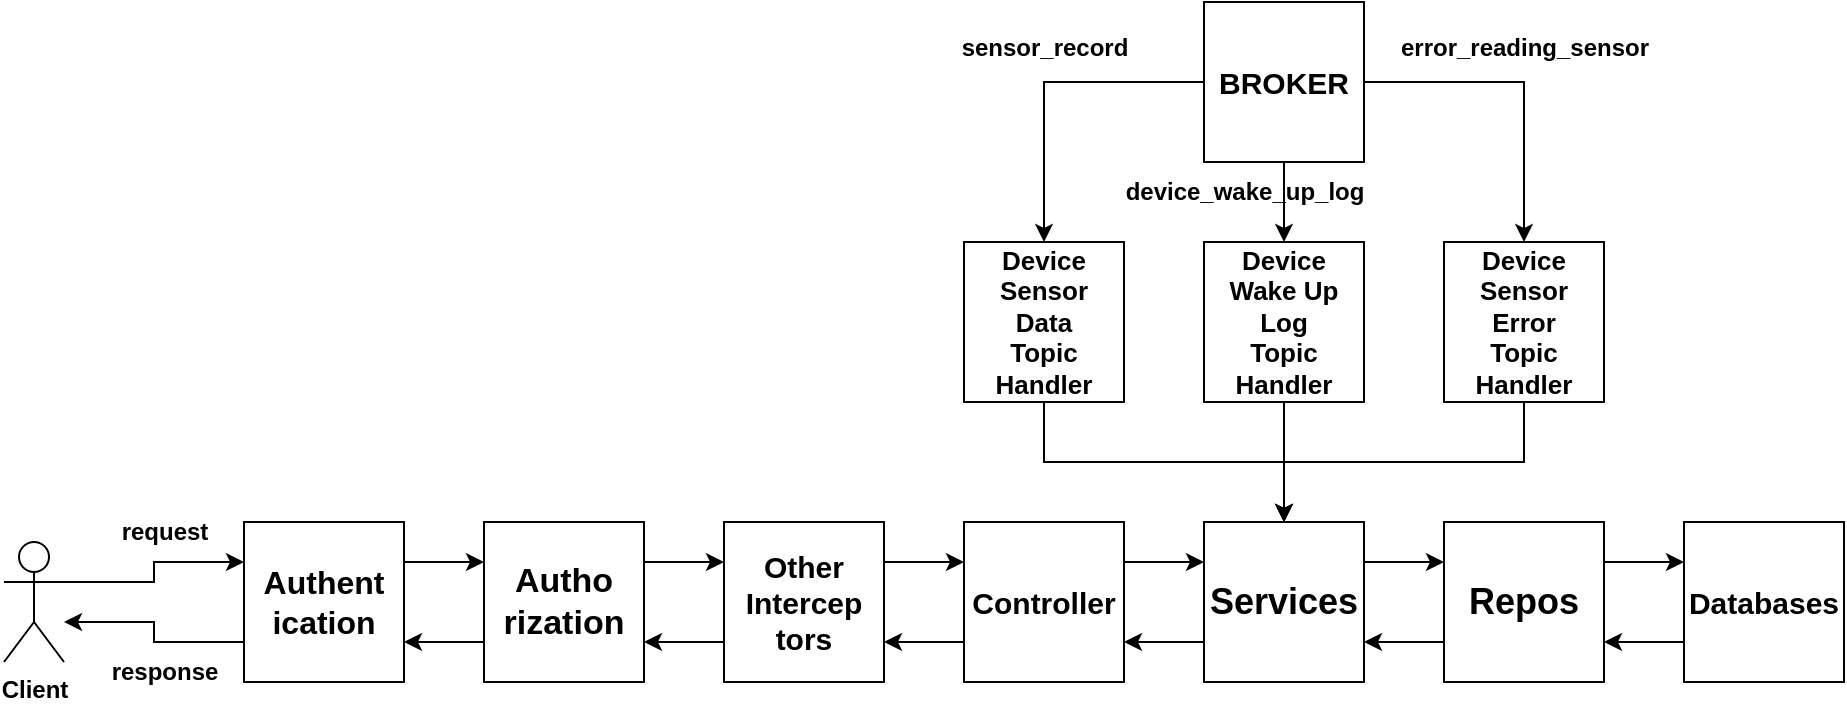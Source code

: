 <mxfile version="21.2.8" type="device">
  <diagram name="Página-1" id="25_J81vsoXbhFpEccH_g">
    <mxGraphModel dx="1782" dy="1734" grid="1" gridSize="10" guides="1" tooltips="1" connect="1" arrows="1" fold="1" page="1" pageScale="1" pageWidth="827" pageHeight="1169" math="0" shadow="0">
      <root>
        <mxCell id="0" />
        <mxCell id="1" parent="0" />
        <mxCell id="nkwGCczfAGlpAY-gFfY7-3" style="edgeStyle=orthogonalEdgeStyle;rounded=0;orthogonalLoop=1;jettySize=auto;html=1;entryX=0;entryY=0.25;entryDx=0;entryDy=0;fontStyle=1" parent="1" source="nkwGCczfAGlpAY-gFfY7-1" target="nkwGCczfAGlpAY-gFfY7-2" edge="1">
          <mxGeometry relative="1" as="geometry">
            <Array as="points">
              <mxPoint x="-5" y="270" />
              <mxPoint x="-5" y="260" />
            </Array>
          </mxGeometry>
        </mxCell>
        <mxCell id="nkwGCczfAGlpAY-gFfY7-1" value="Client" style="shape=umlActor;verticalLabelPosition=bottom;verticalAlign=top;html=1;outlineConnect=0;fontStyle=1" parent="1" vertex="1">
          <mxGeometry x="-80" y="250" width="30" height="60" as="geometry" />
        </mxCell>
        <mxCell id="nkwGCczfAGlpAY-gFfY7-5" value="" style="edgeStyle=orthogonalEdgeStyle;rounded=0;orthogonalLoop=1;jettySize=auto;html=1;exitX=1;exitY=0.25;exitDx=0;exitDy=0;fontStyle=1" parent="1" source="nkwGCczfAGlpAY-gFfY7-2" target="nkwGCczfAGlpAY-gFfY7-4" edge="1">
          <mxGeometry relative="1" as="geometry">
            <Array as="points">
              <mxPoint x="180" y="260" />
              <mxPoint x="180" y="260" />
            </Array>
          </mxGeometry>
        </mxCell>
        <mxCell id="nkwGCczfAGlpAY-gFfY7-24" style="edgeStyle=orthogonalEdgeStyle;rounded=0;orthogonalLoop=1;jettySize=auto;html=1;exitX=0;exitY=0.75;exitDx=0;exitDy=0;fontStyle=1" parent="1" source="nkwGCczfAGlpAY-gFfY7-2" target="nkwGCczfAGlpAY-gFfY7-1" edge="1">
          <mxGeometry relative="1" as="geometry">
            <Array as="points">
              <mxPoint x="-5" y="300" />
              <mxPoint x="-5" y="290" />
            </Array>
          </mxGeometry>
        </mxCell>
        <mxCell id="nkwGCczfAGlpAY-gFfY7-2" value="Authent&lt;br style=&quot;font-size: 16px;&quot;&gt;ication" style="aspect=fixed;fontStyle=1;fontSize=16;glass=0;shadow=0;rounded=0;html=1;whiteSpace=wrap;labelBackgroundColor=none;" parent="1" vertex="1">
          <mxGeometry x="40" y="240" width="80" height="80" as="geometry" />
        </mxCell>
        <mxCell id="nkwGCczfAGlpAY-gFfY7-23" style="edgeStyle=orthogonalEdgeStyle;rounded=0;orthogonalLoop=1;jettySize=auto;html=1;exitX=0;exitY=0.75;exitDx=0;exitDy=0;entryX=1;entryY=0.75;entryDx=0;entryDy=0;fontStyle=1" parent="1" source="nkwGCczfAGlpAY-gFfY7-4" target="nkwGCczfAGlpAY-gFfY7-2" edge="1">
          <mxGeometry relative="1" as="geometry" />
        </mxCell>
        <mxCell id="nkwGCczfAGlpAY-gFfY7-50" style="edgeStyle=orthogonalEdgeStyle;rounded=0;orthogonalLoop=1;jettySize=auto;html=1;" parent="1" source="nkwGCczfAGlpAY-gFfY7-4" target="nkwGCczfAGlpAY-gFfY7-49" edge="1">
          <mxGeometry relative="1" as="geometry">
            <Array as="points">
              <mxPoint x="260" y="260" />
              <mxPoint x="260" y="260" />
            </Array>
          </mxGeometry>
        </mxCell>
        <mxCell id="nkwGCczfAGlpAY-gFfY7-4" value="Autho&lt;br style=&quot;font-size: 17px;&quot;&gt;rization" style="whiteSpace=wrap;html=1;aspect=fixed;fontStyle=1;fontSize=17;" parent="1" vertex="1">
          <mxGeometry x="160" y="240" width="80" height="80" as="geometry" />
        </mxCell>
        <mxCell id="nkwGCczfAGlpAY-gFfY7-13" value="" style="edgeStyle=orthogonalEdgeStyle;rounded=0;orthogonalLoop=1;jettySize=auto;html=1;fontStyle=1;entryX=0;entryY=0.25;entryDx=0;entryDy=0;" parent="1" source="nkwGCczfAGlpAY-gFfY7-10" target="nkwGCczfAGlpAY-gFfY7-12" edge="1">
          <mxGeometry relative="1" as="geometry">
            <Array as="points">
              <mxPoint x="490" y="260" />
              <mxPoint x="490" y="260" />
            </Array>
          </mxGeometry>
        </mxCell>
        <mxCell id="nkwGCczfAGlpAY-gFfY7-53" style="edgeStyle=orthogonalEdgeStyle;rounded=0;orthogonalLoop=1;jettySize=auto;html=1;" parent="1" source="nkwGCczfAGlpAY-gFfY7-10" target="nkwGCczfAGlpAY-gFfY7-49" edge="1">
          <mxGeometry relative="1" as="geometry">
            <Array as="points">
              <mxPoint x="380" y="300" />
              <mxPoint x="380" y="300" />
            </Array>
          </mxGeometry>
        </mxCell>
        <mxCell id="nkwGCczfAGlpAY-gFfY7-10" value="Controller" style="whiteSpace=wrap;html=1;aspect=fixed;fontStyle=1;fontSize=15;" parent="1" vertex="1">
          <mxGeometry x="400" y="240" width="80" height="80" as="geometry" />
        </mxCell>
        <mxCell id="nkwGCczfAGlpAY-gFfY7-15" value="" style="edgeStyle=orthogonalEdgeStyle;rounded=0;orthogonalLoop=1;jettySize=auto;html=1;fontStyle=1;entryX=0;entryY=0.25;entryDx=0;entryDy=0;" parent="1" source="nkwGCczfAGlpAY-gFfY7-12" target="nkwGCczfAGlpAY-gFfY7-14" edge="1">
          <mxGeometry relative="1" as="geometry">
            <Array as="points">
              <mxPoint x="610" y="260" />
              <mxPoint x="610" y="260" />
            </Array>
          </mxGeometry>
        </mxCell>
        <mxCell id="nkwGCczfAGlpAY-gFfY7-21" style="edgeStyle=orthogonalEdgeStyle;rounded=0;orthogonalLoop=1;jettySize=auto;html=1;exitX=0;exitY=0.75;exitDx=0;exitDy=0;entryX=1;entryY=0.75;entryDx=0;entryDy=0;fontStyle=1" parent="1" source="nkwGCczfAGlpAY-gFfY7-12" target="nkwGCczfAGlpAY-gFfY7-10" edge="1">
          <mxGeometry relative="1" as="geometry" />
        </mxCell>
        <mxCell id="nkwGCczfAGlpAY-gFfY7-12" value="Services" style="whiteSpace=wrap;html=1;aspect=fixed;fontStyle=1;fontSize=18;" parent="1" vertex="1">
          <mxGeometry x="520" y="240" width="80" height="80" as="geometry" />
        </mxCell>
        <mxCell id="nkwGCczfAGlpAY-gFfY7-17" value="" style="edgeStyle=orthogonalEdgeStyle;rounded=0;orthogonalLoop=1;jettySize=auto;html=1;fontStyle=1;entryX=0;entryY=0.25;entryDx=0;entryDy=0;" parent="1" source="nkwGCczfAGlpAY-gFfY7-14" target="nkwGCczfAGlpAY-gFfY7-16" edge="1">
          <mxGeometry relative="1" as="geometry">
            <Array as="points">
              <mxPoint x="730" y="260" />
              <mxPoint x="730" y="260" />
            </Array>
          </mxGeometry>
        </mxCell>
        <mxCell id="nkwGCczfAGlpAY-gFfY7-20" style="edgeStyle=orthogonalEdgeStyle;rounded=0;orthogonalLoop=1;jettySize=auto;html=1;exitX=0;exitY=0.75;exitDx=0;exitDy=0;entryX=1;entryY=0.75;entryDx=0;entryDy=0;fontStyle=1" parent="1" source="nkwGCczfAGlpAY-gFfY7-14" target="nkwGCczfAGlpAY-gFfY7-12" edge="1">
          <mxGeometry relative="1" as="geometry" />
        </mxCell>
        <mxCell id="nkwGCczfAGlpAY-gFfY7-14" value="Repos" style="whiteSpace=wrap;html=1;aspect=fixed;fontStyle=1;fontSize=18;" parent="1" vertex="1">
          <mxGeometry x="640" y="240" width="80" height="80" as="geometry" />
        </mxCell>
        <mxCell id="nkwGCczfAGlpAY-gFfY7-19" style="edgeStyle=orthogonalEdgeStyle;rounded=0;orthogonalLoop=1;jettySize=auto;html=1;entryX=1;entryY=0.75;entryDx=0;entryDy=0;exitX=0;exitY=0.75;exitDx=0;exitDy=0;fontStyle=1" parent="1" source="nkwGCczfAGlpAY-gFfY7-16" target="nkwGCczfAGlpAY-gFfY7-14" edge="1">
          <mxGeometry relative="1" as="geometry">
            <Array as="points" />
          </mxGeometry>
        </mxCell>
        <mxCell id="nkwGCczfAGlpAY-gFfY7-16" value="Databases" style="whiteSpace=wrap;html=1;aspect=fixed;fontStyle=1;fontSize=15;verticalAlign=middle;" parent="1" vertex="1">
          <mxGeometry x="760" y="240" width="80" height="80" as="geometry" />
        </mxCell>
        <mxCell id="nkwGCczfAGlpAY-gFfY7-29" style="edgeStyle=orthogonalEdgeStyle;rounded=0;orthogonalLoop=1;jettySize=auto;html=1;" parent="1" source="nkwGCczfAGlpAY-gFfY7-27" target="nkwGCczfAGlpAY-gFfY7-28" edge="1">
          <mxGeometry relative="1" as="geometry" />
        </mxCell>
        <mxCell id="nkwGCczfAGlpAY-gFfY7-31" style="edgeStyle=orthogonalEdgeStyle;rounded=0;orthogonalLoop=1;jettySize=auto;html=1;" parent="1" source="nkwGCczfAGlpAY-gFfY7-27" target="nkwGCczfAGlpAY-gFfY7-30" edge="1">
          <mxGeometry relative="1" as="geometry" />
        </mxCell>
        <mxCell id="nkwGCczfAGlpAY-gFfY7-33" style="edgeStyle=orthogonalEdgeStyle;rounded=0;orthogonalLoop=1;jettySize=auto;html=1;" parent="1" source="nkwGCczfAGlpAY-gFfY7-27" target="nkwGCczfAGlpAY-gFfY7-32" edge="1">
          <mxGeometry relative="1" as="geometry" />
        </mxCell>
        <mxCell id="nkwGCczfAGlpAY-gFfY7-27" value="BROKER" style="whiteSpace=wrap;html=1;aspect=fixed;fontStyle=1;fontSize=15;" parent="1" vertex="1">
          <mxGeometry x="520" y="-20" width="80" height="80" as="geometry" />
        </mxCell>
        <mxCell id="nkwGCczfAGlpAY-gFfY7-34" style="edgeStyle=orthogonalEdgeStyle;rounded=0;orthogonalLoop=1;jettySize=auto;html=1;exitX=0.5;exitY=1;exitDx=0;exitDy=0;" parent="1" source="nkwGCczfAGlpAY-gFfY7-28" target="nkwGCczfAGlpAY-gFfY7-12" edge="1">
          <mxGeometry relative="1" as="geometry" />
        </mxCell>
        <mxCell id="nkwGCczfAGlpAY-gFfY7-28" value="Device&lt;br style=&quot;font-size: 13px;&quot;&gt;Sensor&lt;br style=&quot;font-size: 13px;&quot;&gt;Data&lt;br style=&quot;font-size: 13px;&quot;&gt;Topic&lt;br style=&quot;font-size: 13px;&quot;&gt;Handler" style="whiteSpace=wrap;html=1;aspect=fixed;fontStyle=1;fontSize=13;" parent="1" vertex="1">
          <mxGeometry x="400" y="100" width="80" height="80" as="geometry" />
        </mxCell>
        <mxCell id="nkwGCczfAGlpAY-gFfY7-35" style="edgeStyle=orthogonalEdgeStyle;rounded=0;orthogonalLoop=1;jettySize=auto;html=1;" parent="1" source="nkwGCczfAGlpAY-gFfY7-30" target="nkwGCczfAGlpAY-gFfY7-12" edge="1">
          <mxGeometry relative="1" as="geometry" />
        </mxCell>
        <mxCell id="nkwGCczfAGlpAY-gFfY7-30" value="Device&lt;br style=&quot;font-size: 13px;&quot;&gt;Wake Up Log&lt;br style=&quot;font-size: 13px;&quot;&gt;Topic&lt;br style=&quot;font-size: 13px;&quot;&gt;Handler" style="whiteSpace=wrap;html=1;aspect=fixed;fontStyle=1;fontSize=13;" parent="1" vertex="1">
          <mxGeometry x="520" y="100" width="80" height="80" as="geometry" />
        </mxCell>
        <mxCell id="nkwGCczfAGlpAY-gFfY7-36" style="edgeStyle=orthogonalEdgeStyle;rounded=0;orthogonalLoop=1;jettySize=auto;html=1;exitX=0.5;exitY=1;exitDx=0;exitDy=0;" parent="1" source="nkwGCczfAGlpAY-gFfY7-32" target="nkwGCczfAGlpAY-gFfY7-12" edge="1">
          <mxGeometry relative="1" as="geometry" />
        </mxCell>
        <mxCell id="nkwGCczfAGlpAY-gFfY7-32" value="Device&lt;br style=&quot;font-size: 13px;&quot;&gt;Sensor&lt;br style=&quot;font-size: 13px;&quot;&gt;Error&lt;br style=&quot;font-size: 13px;&quot;&gt;Topic&lt;br style=&quot;font-size: 13px;&quot;&gt;Handler" style="whiteSpace=wrap;html=1;aspect=fixed;fontStyle=1;fontSize=13;" parent="1" vertex="1">
          <mxGeometry x="640" y="100" width="80" height="80" as="geometry" />
        </mxCell>
        <mxCell id="nkwGCczfAGlpAY-gFfY7-43" value="sensor_record" style="text;html=1;align=center;verticalAlign=middle;resizable=0;points=[];autosize=1;strokeColor=none;fillColor=none;fontStyle=1" parent="1" vertex="1">
          <mxGeometry x="385" y="-12" width="110" height="30" as="geometry" />
        </mxCell>
        <mxCell id="nkwGCczfAGlpAY-gFfY7-44" value="device_wake_up_log" style="text;html=1;align=center;verticalAlign=middle;resizable=0;points=[];autosize=1;strokeColor=none;fillColor=none;fontStyle=1" parent="1" vertex="1">
          <mxGeometry x="470" y="60" width="140" height="30" as="geometry" />
        </mxCell>
        <mxCell id="nkwGCczfAGlpAY-gFfY7-45" value="error_reading_sensor" style="text;html=1;align=center;verticalAlign=middle;resizable=0;points=[];autosize=1;strokeColor=none;fillColor=none;fontStyle=1" parent="1" vertex="1">
          <mxGeometry x="605" y="-12" width="150" height="30" as="geometry" />
        </mxCell>
        <mxCell id="nkwGCczfAGlpAY-gFfY7-47" value="request" style="text;html=1;align=center;verticalAlign=middle;resizable=0;points=[];autosize=1;strokeColor=none;fillColor=none;fontStyle=1" parent="1" vertex="1">
          <mxGeometry x="-35" y="230" width="70" height="30" as="geometry" />
        </mxCell>
        <mxCell id="nkwGCczfAGlpAY-gFfY7-48" value="response" style="text;html=1;align=center;verticalAlign=middle;resizable=0;points=[];autosize=1;strokeColor=none;fillColor=none;fontStyle=1" parent="1" vertex="1">
          <mxGeometry x="-40" y="300" width="80" height="30" as="geometry" />
        </mxCell>
        <mxCell id="nkwGCczfAGlpAY-gFfY7-51" style="edgeStyle=orthogonalEdgeStyle;rounded=0;orthogonalLoop=1;jettySize=auto;html=1;" parent="1" source="nkwGCczfAGlpAY-gFfY7-49" edge="1">
          <mxGeometry relative="1" as="geometry">
            <mxPoint x="240" y="300" as="targetPoint" />
            <Array as="points">
              <mxPoint x="240" y="300" />
            </Array>
          </mxGeometry>
        </mxCell>
        <mxCell id="nkwGCczfAGlpAY-gFfY7-52" style="edgeStyle=orthogonalEdgeStyle;rounded=0;orthogonalLoop=1;jettySize=auto;html=1;" parent="1" source="nkwGCczfAGlpAY-gFfY7-49" target="nkwGCczfAGlpAY-gFfY7-10" edge="1">
          <mxGeometry relative="1" as="geometry">
            <Array as="points">
              <mxPoint x="380" y="260" />
              <mxPoint x="380" y="260" />
            </Array>
          </mxGeometry>
        </mxCell>
        <mxCell id="nkwGCczfAGlpAY-gFfY7-49" value="Other&lt;br style=&quot;font-size: 15px;&quot;&gt;Intercep&lt;br style=&quot;font-size: 15px;&quot;&gt;tors" style="whiteSpace=wrap;html=1;aspect=fixed;fontStyle=1;fontSize=15;" parent="1" vertex="1">
          <mxGeometry x="280" y="240" width="80" height="80" as="geometry" />
        </mxCell>
      </root>
    </mxGraphModel>
  </diagram>
</mxfile>
